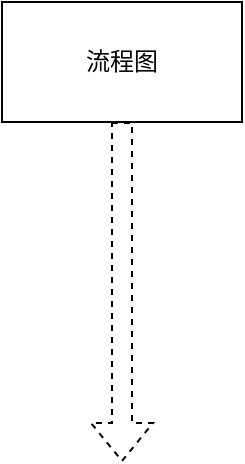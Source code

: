 <mxfile version="13.5.3" type="github">
  <diagram id="-dDPwba0YqA7dJmgXwbq" name="Page-1">
    <mxGraphModel dx="1038" dy="588" grid="1" gridSize="10" guides="1" tooltips="1" connect="1" arrows="1" fold="1" page="1" pageScale="1" pageWidth="827" pageHeight="1169" math="0" shadow="0">
      <root>
        <mxCell id="0" />
        <mxCell id="1" parent="0" />
        <mxCell id="Uhn9xvu4Y8dma2e4e4Zl-2" style="rounded=0;orthogonalLoop=1;jettySize=auto;html=1;shape=flexArrow;dashed=1;startArrow=none;startFill=0;endSize=6;startSize=3;sketch=0;shadow=0;" parent="1" source="Uhn9xvu4Y8dma2e4e4Zl-1" edge="1">
          <mxGeometry relative="1" as="geometry">
            <mxPoint x="380" y="270" as="targetPoint" />
          </mxGeometry>
        </mxCell>
        <mxCell id="Uhn9xvu4Y8dma2e4e4Zl-1" value="流程图" style="rounded=0;whiteSpace=wrap;html=1;" parent="1" vertex="1">
          <mxGeometry x="320" y="40" width="120" height="60" as="geometry" />
        </mxCell>
      </root>
    </mxGraphModel>
  </diagram>
</mxfile>

